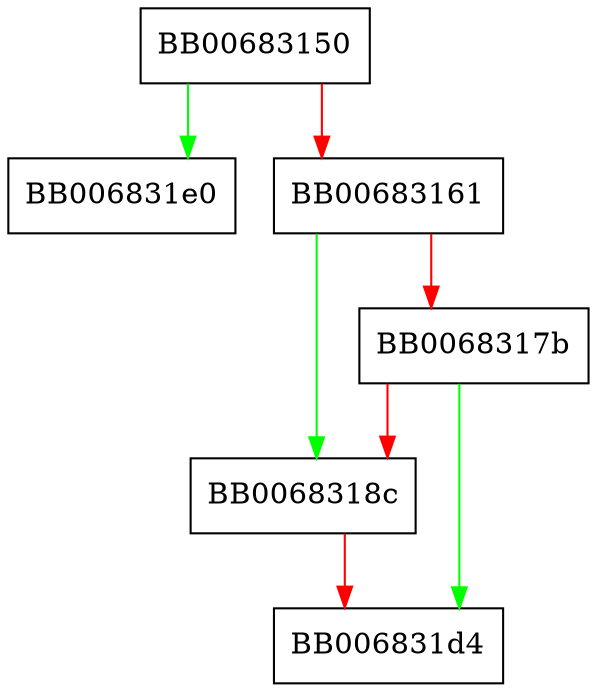 digraph X509_sign {
  node [shape="box"];
  graph [splines=ortho];
  BB00683150 -> BB006831e0 [color="green"];
  BB00683150 -> BB00683161 [color="red"];
  BB00683161 -> BB0068318c [color="green"];
  BB00683161 -> BB0068317b [color="red"];
  BB0068317b -> BB006831d4 [color="green"];
  BB0068317b -> BB0068318c [color="red"];
  BB0068318c -> BB006831d4 [color="red"];
}